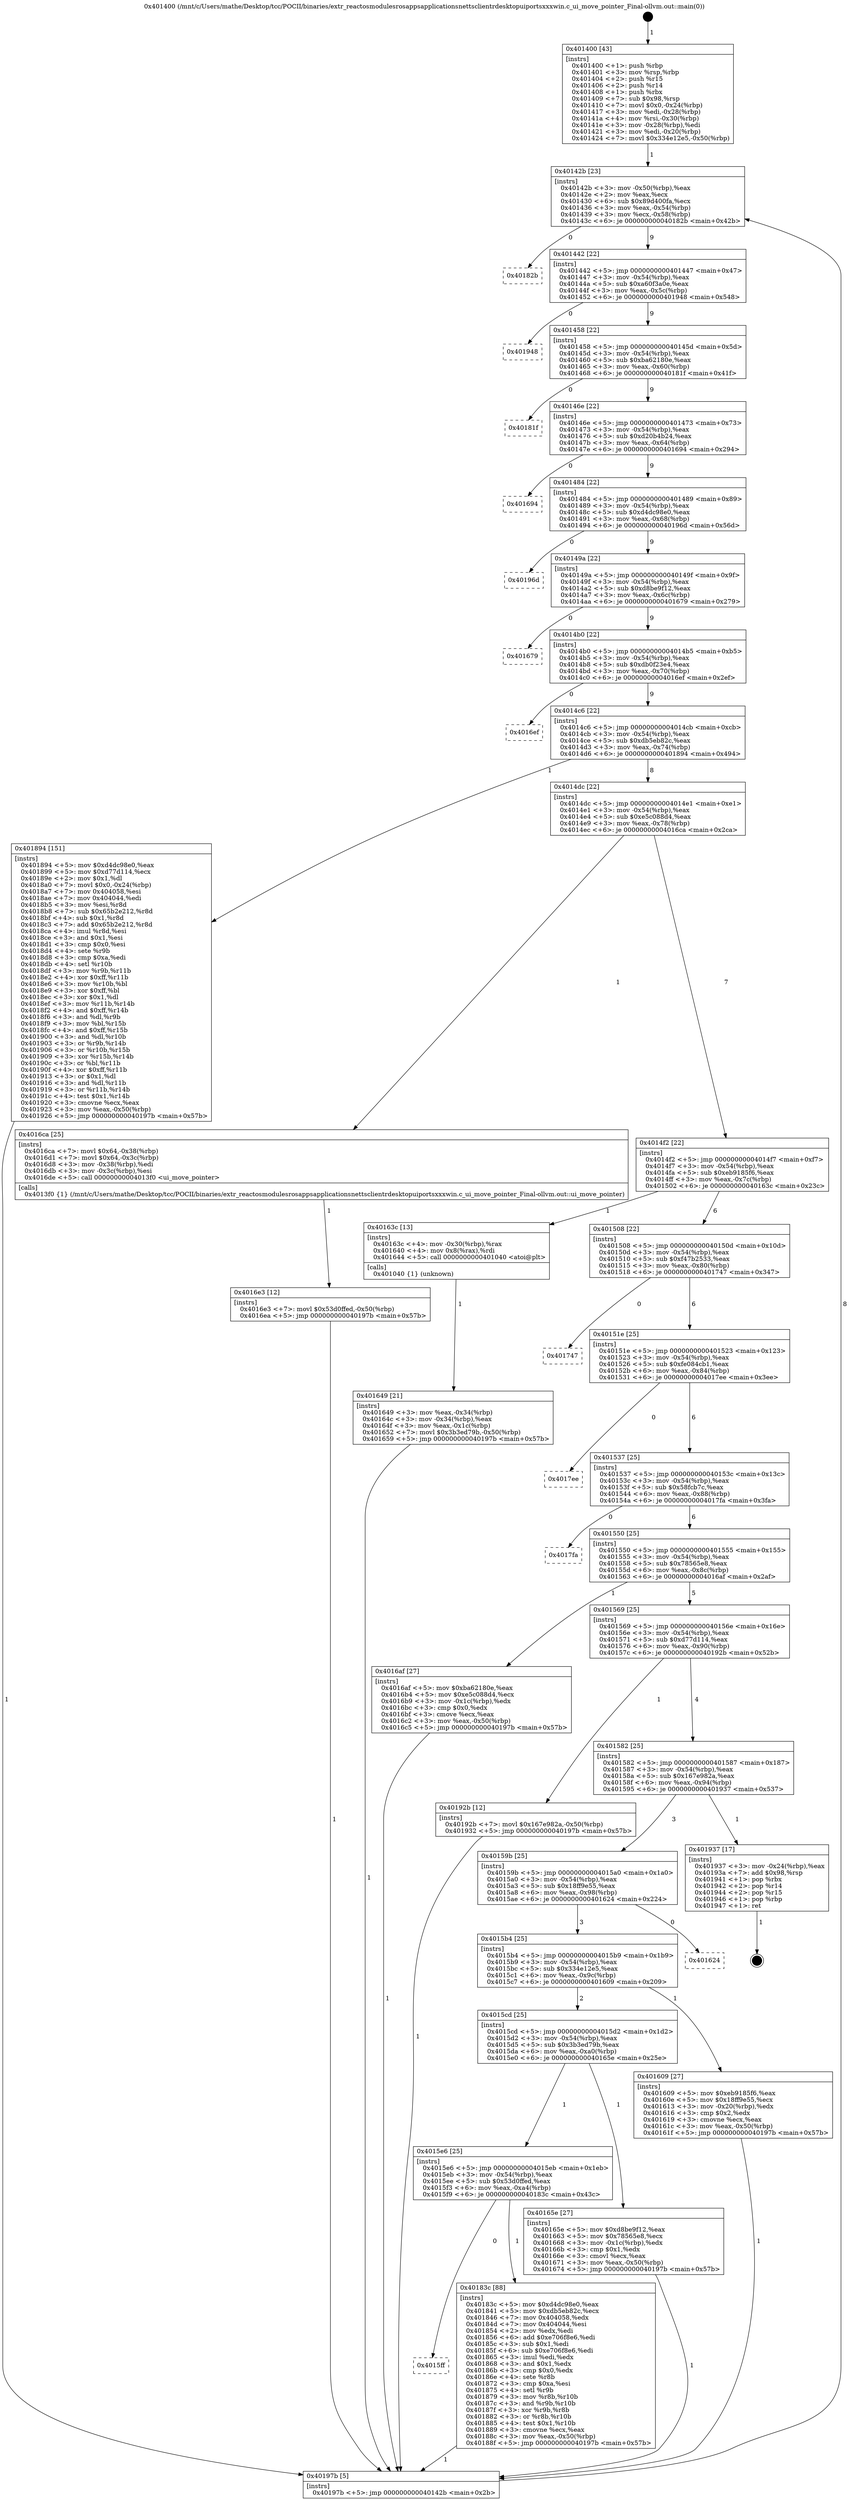 digraph "0x401400" {
  label = "0x401400 (/mnt/c/Users/mathe/Desktop/tcc/POCII/binaries/extr_reactosmodulesrosappsapplicationsnettsclientrdesktopuiportsxxxwin.c_ui_move_pointer_Final-ollvm.out::main(0))"
  labelloc = "t"
  node[shape=record]

  Entry [label="",width=0.3,height=0.3,shape=circle,fillcolor=black,style=filled]
  "0x40142b" [label="{
     0x40142b [23]\l
     | [instrs]\l
     &nbsp;&nbsp;0x40142b \<+3\>: mov -0x50(%rbp),%eax\l
     &nbsp;&nbsp;0x40142e \<+2\>: mov %eax,%ecx\l
     &nbsp;&nbsp;0x401430 \<+6\>: sub $0x89d400fa,%ecx\l
     &nbsp;&nbsp;0x401436 \<+3\>: mov %eax,-0x54(%rbp)\l
     &nbsp;&nbsp;0x401439 \<+3\>: mov %ecx,-0x58(%rbp)\l
     &nbsp;&nbsp;0x40143c \<+6\>: je 000000000040182b \<main+0x42b\>\l
  }"]
  "0x40182b" [label="{
     0x40182b\l
  }", style=dashed]
  "0x401442" [label="{
     0x401442 [22]\l
     | [instrs]\l
     &nbsp;&nbsp;0x401442 \<+5\>: jmp 0000000000401447 \<main+0x47\>\l
     &nbsp;&nbsp;0x401447 \<+3\>: mov -0x54(%rbp),%eax\l
     &nbsp;&nbsp;0x40144a \<+5\>: sub $0xa60f3a0e,%eax\l
     &nbsp;&nbsp;0x40144f \<+3\>: mov %eax,-0x5c(%rbp)\l
     &nbsp;&nbsp;0x401452 \<+6\>: je 0000000000401948 \<main+0x548\>\l
  }"]
  Exit [label="",width=0.3,height=0.3,shape=circle,fillcolor=black,style=filled,peripheries=2]
  "0x401948" [label="{
     0x401948\l
  }", style=dashed]
  "0x401458" [label="{
     0x401458 [22]\l
     | [instrs]\l
     &nbsp;&nbsp;0x401458 \<+5\>: jmp 000000000040145d \<main+0x5d\>\l
     &nbsp;&nbsp;0x40145d \<+3\>: mov -0x54(%rbp),%eax\l
     &nbsp;&nbsp;0x401460 \<+5\>: sub $0xba62180e,%eax\l
     &nbsp;&nbsp;0x401465 \<+3\>: mov %eax,-0x60(%rbp)\l
     &nbsp;&nbsp;0x401468 \<+6\>: je 000000000040181f \<main+0x41f\>\l
  }"]
  "0x4015ff" [label="{
     0x4015ff\l
  }", style=dashed]
  "0x40181f" [label="{
     0x40181f\l
  }", style=dashed]
  "0x40146e" [label="{
     0x40146e [22]\l
     | [instrs]\l
     &nbsp;&nbsp;0x40146e \<+5\>: jmp 0000000000401473 \<main+0x73\>\l
     &nbsp;&nbsp;0x401473 \<+3\>: mov -0x54(%rbp),%eax\l
     &nbsp;&nbsp;0x401476 \<+5\>: sub $0xd20b4b24,%eax\l
     &nbsp;&nbsp;0x40147b \<+3\>: mov %eax,-0x64(%rbp)\l
     &nbsp;&nbsp;0x40147e \<+6\>: je 0000000000401694 \<main+0x294\>\l
  }"]
  "0x40183c" [label="{
     0x40183c [88]\l
     | [instrs]\l
     &nbsp;&nbsp;0x40183c \<+5\>: mov $0xd4dc98e0,%eax\l
     &nbsp;&nbsp;0x401841 \<+5\>: mov $0xdb5eb82c,%ecx\l
     &nbsp;&nbsp;0x401846 \<+7\>: mov 0x404058,%edx\l
     &nbsp;&nbsp;0x40184d \<+7\>: mov 0x404044,%esi\l
     &nbsp;&nbsp;0x401854 \<+2\>: mov %edx,%edi\l
     &nbsp;&nbsp;0x401856 \<+6\>: add $0xe706f8e6,%edi\l
     &nbsp;&nbsp;0x40185c \<+3\>: sub $0x1,%edi\l
     &nbsp;&nbsp;0x40185f \<+6\>: sub $0xe706f8e6,%edi\l
     &nbsp;&nbsp;0x401865 \<+3\>: imul %edi,%edx\l
     &nbsp;&nbsp;0x401868 \<+3\>: and $0x1,%edx\l
     &nbsp;&nbsp;0x40186b \<+3\>: cmp $0x0,%edx\l
     &nbsp;&nbsp;0x40186e \<+4\>: sete %r8b\l
     &nbsp;&nbsp;0x401872 \<+3\>: cmp $0xa,%esi\l
     &nbsp;&nbsp;0x401875 \<+4\>: setl %r9b\l
     &nbsp;&nbsp;0x401879 \<+3\>: mov %r8b,%r10b\l
     &nbsp;&nbsp;0x40187c \<+3\>: and %r9b,%r10b\l
     &nbsp;&nbsp;0x40187f \<+3\>: xor %r9b,%r8b\l
     &nbsp;&nbsp;0x401882 \<+3\>: or %r8b,%r10b\l
     &nbsp;&nbsp;0x401885 \<+4\>: test $0x1,%r10b\l
     &nbsp;&nbsp;0x401889 \<+3\>: cmovne %ecx,%eax\l
     &nbsp;&nbsp;0x40188c \<+3\>: mov %eax,-0x50(%rbp)\l
     &nbsp;&nbsp;0x40188f \<+5\>: jmp 000000000040197b \<main+0x57b\>\l
  }"]
  "0x401694" [label="{
     0x401694\l
  }", style=dashed]
  "0x401484" [label="{
     0x401484 [22]\l
     | [instrs]\l
     &nbsp;&nbsp;0x401484 \<+5\>: jmp 0000000000401489 \<main+0x89\>\l
     &nbsp;&nbsp;0x401489 \<+3\>: mov -0x54(%rbp),%eax\l
     &nbsp;&nbsp;0x40148c \<+5\>: sub $0xd4dc98e0,%eax\l
     &nbsp;&nbsp;0x401491 \<+3\>: mov %eax,-0x68(%rbp)\l
     &nbsp;&nbsp;0x401494 \<+6\>: je 000000000040196d \<main+0x56d\>\l
  }"]
  "0x4016e3" [label="{
     0x4016e3 [12]\l
     | [instrs]\l
     &nbsp;&nbsp;0x4016e3 \<+7\>: movl $0x53d0ffed,-0x50(%rbp)\l
     &nbsp;&nbsp;0x4016ea \<+5\>: jmp 000000000040197b \<main+0x57b\>\l
  }"]
  "0x40196d" [label="{
     0x40196d\l
  }", style=dashed]
  "0x40149a" [label="{
     0x40149a [22]\l
     | [instrs]\l
     &nbsp;&nbsp;0x40149a \<+5\>: jmp 000000000040149f \<main+0x9f\>\l
     &nbsp;&nbsp;0x40149f \<+3\>: mov -0x54(%rbp),%eax\l
     &nbsp;&nbsp;0x4014a2 \<+5\>: sub $0xd8be9f12,%eax\l
     &nbsp;&nbsp;0x4014a7 \<+3\>: mov %eax,-0x6c(%rbp)\l
     &nbsp;&nbsp;0x4014aa \<+6\>: je 0000000000401679 \<main+0x279\>\l
  }"]
  "0x4015e6" [label="{
     0x4015e6 [25]\l
     | [instrs]\l
     &nbsp;&nbsp;0x4015e6 \<+5\>: jmp 00000000004015eb \<main+0x1eb\>\l
     &nbsp;&nbsp;0x4015eb \<+3\>: mov -0x54(%rbp),%eax\l
     &nbsp;&nbsp;0x4015ee \<+5\>: sub $0x53d0ffed,%eax\l
     &nbsp;&nbsp;0x4015f3 \<+6\>: mov %eax,-0xa4(%rbp)\l
     &nbsp;&nbsp;0x4015f9 \<+6\>: je 000000000040183c \<main+0x43c\>\l
  }"]
  "0x401679" [label="{
     0x401679\l
  }", style=dashed]
  "0x4014b0" [label="{
     0x4014b0 [22]\l
     | [instrs]\l
     &nbsp;&nbsp;0x4014b0 \<+5\>: jmp 00000000004014b5 \<main+0xb5\>\l
     &nbsp;&nbsp;0x4014b5 \<+3\>: mov -0x54(%rbp),%eax\l
     &nbsp;&nbsp;0x4014b8 \<+5\>: sub $0xdb0f23e4,%eax\l
     &nbsp;&nbsp;0x4014bd \<+3\>: mov %eax,-0x70(%rbp)\l
     &nbsp;&nbsp;0x4014c0 \<+6\>: je 00000000004016ef \<main+0x2ef\>\l
  }"]
  "0x40165e" [label="{
     0x40165e [27]\l
     | [instrs]\l
     &nbsp;&nbsp;0x40165e \<+5\>: mov $0xd8be9f12,%eax\l
     &nbsp;&nbsp;0x401663 \<+5\>: mov $0x78565e8,%ecx\l
     &nbsp;&nbsp;0x401668 \<+3\>: mov -0x1c(%rbp),%edx\l
     &nbsp;&nbsp;0x40166b \<+3\>: cmp $0x1,%edx\l
     &nbsp;&nbsp;0x40166e \<+3\>: cmovl %ecx,%eax\l
     &nbsp;&nbsp;0x401671 \<+3\>: mov %eax,-0x50(%rbp)\l
     &nbsp;&nbsp;0x401674 \<+5\>: jmp 000000000040197b \<main+0x57b\>\l
  }"]
  "0x4016ef" [label="{
     0x4016ef\l
  }", style=dashed]
  "0x4014c6" [label="{
     0x4014c6 [22]\l
     | [instrs]\l
     &nbsp;&nbsp;0x4014c6 \<+5\>: jmp 00000000004014cb \<main+0xcb\>\l
     &nbsp;&nbsp;0x4014cb \<+3\>: mov -0x54(%rbp),%eax\l
     &nbsp;&nbsp;0x4014ce \<+5\>: sub $0xdb5eb82c,%eax\l
     &nbsp;&nbsp;0x4014d3 \<+3\>: mov %eax,-0x74(%rbp)\l
     &nbsp;&nbsp;0x4014d6 \<+6\>: je 0000000000401894 \<main+0x494\>\l
  }"]
  "0x401649" [label="{
     0x401649 [21]\l
     | [instrs]\l
     &nbsp;&nbsp;0x401649 \<+3\>: mov %eax,-0x34(%rbp)\l
     &nbsp;&nbsp;0x40164c \<+3\>: mov -0x34(%rbp),%eax\l
     &nbsp;&nbsp;0x40164f \<+3\>: mov %eax,-0x1c(%rbp)\l
     &nbsp;&nbsp;0x401652 \<+7\>: movl $0x3b3ed79b,-0x50(%rbp)\l
     &nbsp;&nbsp;0x401659 \<+5\>: jmp 000000000040197b \<main+0x57b\>\l
  }"]
  "0x401894" [label="{
     0x401894 [151]\l
     | [instrs]\l
     &nbsp;&nbsp;0x401894 \<+5\>: mov $0xd4dc98e0,%eax\l
     &nbsp;&nbsp;0x401899 \<+5\>: mov $0xd77d114,%ecx\l
     &nbsp;&nbsp;0x40189e \<+2\>: mov $0x1,%dl\l
     &nbsp;&nbsp;0x4018a0 \<+7\>: movl $0x0,-0x24(%rbp)\l
     &nbsp;&nbsp;0x4018a7 \<+7\>: mov 0x404058,%esi\l
     &nbsp;&nbsp;0x4018ae \<+7\>: mov 0x404044,%edi\l
     &nbsp;&nbsp;0x4018b5 \<+3\>: mov %esi,%r8d\l
     &nbsp;&nbsp;0x4018b8 \<+7\>: sub $0x65b2e212,%r8d\l
     &nbsp;&nbsp;0x4018bf \<+4\>: sub $0x1,%r8d\l
     &nbsp;&nbsp;0x4018c3 \<+7\>: add $0x65b2e212,%r8d\l
     &nbsp;&nbsp;0x4018ca \<+4\>: imul %r8d,%esi\l
     &nbsp;&nbsp;0x4018ce \<+3\>: and $0x1,%esi\l
     &nbsp;&nbsp;0x4018d1 \<+3\>: cmp $0x0,%esi\l
     &nbsp;&nbsp;0x4018d4 \<+4\>: sete %r9b\l
     &nbsp;&nbsp;0x4018d8 \<+3\>: cmp $0xa,%edi\l
     &nbsp;&nbsp;0x4018db \<+4\>: setl %r10b\l
     &nbsp;&nbsp;0x4018df \<+3\>: mov %r9b,%r11b\l
     &nbsp;&nbsp;0x4018e2 \<+4\>: xor $0xff,%r11b\l
     &nbsp;&nbsp;0x4018e6 \<+3\>: mov %r10b,%bl\l
     &nbsp;&nbsp;0x4018e9 \<+3\>: xor $0xff,%bl\l
     &nbsp;&nbsp;0x4018ec \<+3\>: xor $0x1,%dl\l
     &nbsp;&nbsp;0x4018ef \<+3\>: mov %r11b,%r14b\l
     &nbsp;&nbsp;0x4018f2 \<+4\>: and $0xff,%r14b\l
     &nbsp;&nbsp;0x4018f6 \<+3\>: and %dl,%r9b\l
     &nbsp;&nbsp;0x4018f9 \<+3\>: mov %bl,%r15b\l
     &nbsp;&nbsp;0x4018fc \<+4\>: and $0xff,%r15b\l
     &nbsp;&nbsp;0x401900 \<+3\>: and %dl,%r10b\l
     &nbsp;&nbsp;0x401903 \<+3\>: or %r9b,%r14b\l
     &nbsp;&nbsp;0x401906 \<+3\>: or %r10b,%r15b\l
     &nbsp;&nbsp;0x401909 \<+3\>: xor %r15b,%r14b\l
     &nbsp;&nbsp;0x40190c \<+3\>: or %bl,%r11b\l
     &nbsp;&nbsp;0x40190f \<+4\>: xor $0xff,%r11b\l
     &nbsp;&nbsp;0x401913 \<+3\>: or $0x1,%dl\l
     &nbsp;&nbsp;0x401916 \<+3\>: and %dl,%r11b\l
     &nbsp;&nbsp;0x401919 \<+3\>: or %r11b,%r14b\l
     &nbsp;&nbsp;0x40191c \<+4\>: test $0x1,%r14b\l
     &nbsp;&nbsp;0x401920 \<+3\>: cmovne %ecx,%eax\l
     &nbsp;&nbsp;0x401923 \<+3\>: mov %eax,-0x50(%rbp)\l
     &nbsp;&nbsp;0x401926 \<+5\>: jmp 000000000040197b \<main+0x57b\>\l
  }"]
  "0x4014dc" [label="{
     0x4014dc [22]\l
     | [instrs]\l
     &nbsp;&nbsp;0x4014dc \<+5\>: jmp 00000000004014e1 \<main+0xe1\>\l
     &nbsp;&nbsp;0x4014e1 \<+3\>: mov -0x54(%rbp),%eax\l
     &nbsp;&nbsp;0x4014e4 \<+5\>: sub $0xe5c088d4,%eax\l
     &nbsp;&nbsp;0x4014e9 \<+3\>: mov %eax,-0x78(%rbp)\l
     &nbsp;&nbsp;0x4014ec \<+6\>: je 00000000004016ca \<main+0x2ca\>\l
  }"]
  "0x401400" [label="{
     0x401400 [43]\l
     | [instrs]\l
     &nbsp;&nbsp;0x401400 \<+1\>: push %rbp\l
     &nbsp;&nbsp;0x401401 \<+3\>: mov %rsp,%rbp\l
     &nbsp;&nbsp;0x401404 \<+2\>: push %r15\l
     &nbsp;&nbsp;0x401406 \<+2\>: push %r14\l
     &nbsp;&nbsp;0x401408 \<+1\>: push %rbx\l
     &nbsp;&nbsp;0x401409 \<+7\>: sub $0x98,%rsp\l
     &nbsp;&nbsp;0x401410 \<+7\>: movl $0x0,-0x24(%rbp)\l
     &nbsp;&nbsp;0x401417 \<+3\>: mov %edi,-0x28(%rbp)\l
     &nbsp;&nbsp;0x40141a \<+4\>: mov %rsi,-0x30(%rbp)\l
     &nbsp;&nbsp;0x40141e \<+3\>: mov -0x28(%rbp),%edi\l
     &nbsp;&nbsp;0x401421 \<+3\>: mov %edi,-0x20(%rbp)\l
     &nbsp;&nbsp;0x401424 \<+7\>: movl $0x334e12e5,-0x50(%rbp)\l
  }"]
  "0x4016ca" [label="{
     0x4016ca [25]\l
     | [instrs]\l
     &nbsp;&nbsp;0x4016ca \<+7\>: movl $0x64,-0x38(%rbp)\l
     &nbsp;&nbsp;0x4016d1 \<+7\>: movl $0x64,-0x3c(%rbp)\l
     &nbsp;&nbsp;0x4016d8 \<+3\>: mov -0x38(%rbp),%edi\l
     &nbsp;&nbsp;0x4016db \<+3\>: mov -0x3c(%rbp),%esi\l
     &nbsp;&nbsp;0x4016de \<+5\>: call 00000000004013f0 \<ui_move_pointer\>\l
     | [calls]\l
     &nbsp;&nbsp;0x4013f0 \{1\} (/mnt/c/Users/mathe/Desktop/tcc/POCII/binaries/extr_reactosmodulesrosappsapplicationsnettsclientrdesktopuiportsxxxwin.c_ui_move_pointer_Final-ollvm.out::ui_move_pointer)\l
  }"]
  "0x4014f2" [label="{
     0x4014f2 [22]\l
     | [instrs]\l
     &nbsp;&nbsp;0x4014f2 \<+5\>: jmp 00000000004014f7 \<main+0xf7\>\l
     &nbsp;&nbsp;0x4014f7 \<+3\>: mov -0x54(%rbp),%eax\l
     &nbsp;&nbsp;0x4014fa \<+5\>: sub $0xeb9185f6,%eax\l
     &nbsp;&nbsp;0x4014ff \<+3\>: mov %eax,-0x7c(%rbp)\l
     &nbsp;&nbsp;0x401502 \<+6\>: je 000000000040163c \<main+0x23c\>\l
  }"]
  "0x40197b" [label="{
     0x40197b [5]\l
     | [instrs]\l
     &nbsp;&nbsp;0x40197b \<+5\>: jmp 000000000040142b \<main+0x2b\>\l
  }"]
  "0x40163c" [label="{
     0x40163c [13]\l
     | [instrs]\l
     &nbsp;&nbsp;0x40163c \<+4\>: mov -0x30(%rbp),%rax\l
     &nbsp;&nbsp;0x401640 \<+4\>: mov 0x8(%rax),%rdi\l
     &nbsp;&nbsp;0x401644 \<+5\>: call 0000000000401040 \<atoi@plt\>\l
     | [calls]\l
     &nbsp;&nbsp;0x401040 \{1\} (unknown)\l
  }"]
  "0x401508" [label="{
     0x401508 [22]\l
     | [instrs]\l
     &nbsp;&nbsp;0x401508 \<+5\>: jmp 000000000040150d \<main+0x10d\>\l
     &nbsp;&nbsp;0x40150d \<+3\>: mov -0x54(%rbp),%eax\l
     &nbsp;&nbsp;0x401510 \<+5\>: sub $0xf47b2533,%eax\l
     &nbsp;&nbsp;0x401515 \<+3\>: mov %eax,-0x80(%rbp)\l
     &nbsp;&nbsp;0x401518 \<+6\>: je 0000000000401747 \<main+0x347\>\l
  }"]
  "0x4015cd" [label="{
     0x4015cd [25]\l
     | [instrs]\l
     &nbsp;&nbsp;0x4015cd \<+5\>: jmp 00000000004015d2 \<main+0x1d2\>\l
     &nbsp;&nbsp;0x4015d2 \<+3\>: mov -0x54(%rbp),%eax\l
     &nbsp;&nbsp;0x4015d5 \<+5\>: sub $0x3b3ed79b,%eax\l
     &nbsp;&nbsp;0x4015da \<+6\>: mov %eax,-0xa0(%rbp)\l
     &nbsp;&nbsp;0x4015e0 \<+6\>: je 000000000040165e \<main+0x25e\>\l
  }"]
  "0x401747" [label="{
     0x401747\l
  }", style=dashed]
  "0x40151e" [label="{
     0x40151e [25]\l
     | [instrs]\l
     &nbsp;&nbsp;0x40151e \<+5\>: jmp 0000000000401523 \<main+0x123\>\l
     &nbsp;&nbsp;0x401523 \<+3\>: mov -0x54(%rbp),%eax\l
     &nbsp;&nbsp;0x401526 \<+5\>: sub $0xfe084cb1,%eax\l
     &nbsp;&nbsp;0x40152b \<+6\>: mov %eax,-0x84(%rbp)\l
     &nbsp;&nbsp;0x401531 \<+6\>: je 00000000004017ee \<main+0x3ee\>\l
  }"]
  "0x401609" [label="{
     0x401609 [27]\l
     | [instrs]\l
     &nbsp;&nbsp;0x401609 \<+5\>: mov $0xeb9185f6,%eax\l
     &nbsp;&nbsp;0x40160e \<+5\>: mov $0x18ff9e55,%ecx\l
     &nbsp;&nbsp;0x401613 \<+3\>: mov -0x20(%rbp),%edx\l
     &nbsp;&nbsp;0x401616 \<+3\>: cmp $0x2,%edx\l
     &nbsp;&nbsp;0x401619 \<+3\>: cmovne %ecx,%eax\l
     &nbsp;&nbsp;0x40161c \<+3\>: mov %eax,-0x50(%rbp)\l
     &nbsp;&nbsp;0x40161f \<+5\>: jmp 000000000040197b \<main+0x57b\>\l
  }"]
  "0x4017ee" [label="{
     0x4017ee\l
  }", style=dashed]
  "0x401537" [label="{
     0x401537 [25]\l
     | [instrs]\l
     &nbsp;&nbsp;0x401537 \<+5\>: jmp 000000000040153c \<main+0x13c\>\l
     &nbsp;&nbsp;0x40153c \<+3\>: mov -0x54(%rbp),%eax\l
     &nbsp;&nbsp;0x40153f \<+5\>: sub $0x58fcb7c,%eax\l
     &nbsp;&nbsp;0x401544 \<+6\>: mov %eax,-0x88(%rbp)\l
     &nbsp;&nbsp;0x40154a \<+6\>: je 00000000004017fa \<main+0x3fa\>\l
  }"]
  "0x4015b4" [label="{
     0x4015b4 [25]\l
     | [instrs]\l
     &nbsp;&nbsp;0x4015b4 \<+5\>: jmp 00000000004015b9 \<main+0x1b9\>\l
     &nbsp;&nbsp;0x4015b9 \<+3\>: mov -0x54(%rbp),%eax\l
     &nbsp;&nbsp;0x4015bc \<+5\>: sub $0x334e12e5,%eax\l
     &nbsp;&nbsp;0x4015c1 \<+6\>: mov %eax,-0x9c(%rbp)\l
     &nbsp;&nbsp;0x4015c7 \<+6\>: je 0000000000401609 \<main+0x209\>\l
  }"]
  "0x4017fa" [label="{
     0x4017fa\l
  }", style=dashed]
  "0x401550" [label="{
     0x401550 [25]\l
     | [instrs]\l
     &nbsp;&nbsp;0x401550 \<+5\>: jmp 0000000000401555 \<main+0x155\>\l
     &nbsp;&nbsp;0x401555 \<+3\>: mov -0x54(%rbp),%eax\l
     &nbsp;&nbsp;0x401558 \<+5\>: sub $0x78565e8,%eax\l
     &nbsp;&nbsp;0x40155d \<+6\>: mov %eax,-0x8c(%rbp)\l
     &nbsp;&nbsp;0x401563 \<+6\>: je 00000000004016af \<main+0x2af\>\l
  }"]
  "0x401624" [label="{
     0x401624\l
  }", style=dashed]
  "0x4016af" [label="{
     0x4016af [27]\l
     | [instrs]\l
     &nbsp;&nbsp;0x4016af \<+5\>: mov $0xba62180e,%eax\l
     &nbsp;&nbsp;0x4016b4 \<+5\>: mov $0xe5c088d4,%ecx\l
     &nbsp;&nbsp;0x4016b9 \<+3\>: mov -0x1c(%rbp),%edx\l
     &nbsp;&nbsp;0x4016bc \<+3\>: cmp $0x0,%edx\l
     &nbsp;&nbsp;0x4016bf \<+3\>: cmove %ecx,%eax\l
     &nbsp;&nbsp;0x4016c2 \<+3\>: mov %eax,-0x50(%rbp)\l
     &nbsp;&nbsp;0x4016c5 \<+5\>: jmp 000000000040197b \<main+0x57b\>\l
  }"]
  "0x401569" [label="{
     0x401569 [25]\l
     | [instrs]\l
     &nbsp;&nbsp;0x401569 \<+5\>: jmp 000000000040156e \<main+0x16e\>\l
     &nbsp;&nbsp;0x40156e \<+3\>: mov -0x54(%rbp),%eax\l
     &nbsp;&nbsp;0x401571 \<+5\>: sub $0xd77d114,%eax\l
     &nbsp;&nbsp;0x401576 \<+6\>: mov %eax,-0x90(%rbp)\l
     &nbsp;&nbsp;0x40157c \<+6\>: je 000000000040192b \<main+0x52b\>\l
  }"]
  "0x40159b" [label="{
     0x40159b [25]\l
     | [instrs]\l
     &nbsp;&nbsp;0x40159b \<+5\>: jmp 00000000004015a0 \<main+0x1a0\>\l
     &nbsp;&nbsp;0x4015a0 \<+3\>: mov -0x54(%rbp),%eax\l
     &nbsp;&nbsp;0x4015a3 \<+5\>: sub $0x18ff9e55,%eax\l
     &nbsp;&nbsp;0x4015a8 \<+6\>: mov %eax,-0x98(%rbp)\l
     &nbsp;&nbsp;0x4015ae \<+6\>: je 0000000000401624 \<main+0x224\>\l
  }"]
  "0x40192b" [label="{
     0x40192b [12]\l
     | [instrs]\l
     &nbsp;&nbsp;0x40192b \<+7\>: movl $0x167e982a,-0x50(%rbp)\l
     &nbsp;&nbsp;0x401932 \<+5\>: jmp 000000000040197b \<main+0x57b\>\l
  }"]
  "0x401582" [label="{
     0x401582 [25]\l
     | [instrs]\l
     &nbsp;&nbsp;0x401582 \<+5\>: jmp 0000000000401587 \<main+0x187\>\l
     &nbsp;&nbsp;0x401587 \<+3\>: mov -0x54(%rbp),%eax\l
     &nbsp;&nbsp;0x40158a \<+5\>: sub $0x167e982a,%eax\l
     &nbsp;&nbsp;0x40158f \<+6\>: mov %eax,-0x94(%rbp)\l
     &nbsp;&nbsp;0x401595 \<+6\>: je 0000000000401937 \<main+0x537\>\l
  }"]
  "0x401937" [label="{
     0x401937 [17]\l
     | [instrs]\l
     &nbsp;&nbsp;0x401937 \<+3\>: mov -0x24(%rbp),%eax\l
     &nbsp;&nbsp;0x40193a \<+7\>: add $0x98,%rsp\l
     &nbsp;&nbsp;0x401941 \<+1\>: pop %rbx\l
     &nbsp;&nbsp;0x401942 \<+2\>: pop %r14\l
     &nbsp;&nbsp;0x401944 \<+2\>: pop %r15\l
     &nbsp;&nbsp;0x401946 \<+1\>: pop %rbp\l
     &nbsp;&nbsp;0x401947 \<+1\>: ret\l
  }"]
  Entry -> "0x401400" [label=" 1"]
  "0x40142b" -> "0x40182b" [label=" 0"]
  "0x40142b" -> "0x401442" [label=" 9"]
  "0x401937" -> Exit [label=" 1"]
  "0x401442" -> "0x401948" [label=" 0"]
  "0x401442" -> "0x401458" [label=" 9"]
  "0x40192b" -> "0x40197b" [label=" 1"]
  "0x401458" -> "0x40181f" [label=" 0"]
  "0x401458" -> "0x40146e" [label=" 9"]
  "0x401894" -> "0x40197b" [label=" 1"]
  "0x40146e" -> "0x401694" [label=" 0"]
  "0x40146e" -> "0x401484" [label=" 9"]
  "0x40183c" -> "0x40197b" [label=" 1"]
  "0x401484" -> "0x40196d" [label=" 0"]
  "0x401484" -> "0x40149a" [label=" 9"]
  "0x4015e6" -> "0x40183c" [label=" 1"]
  "0x40149a" -> "0x401679" [label=" 0"]
  "0x40149a" -> "0x4014b0" [label=" 9"]
  "0x4015e6" -> "0x4015ff" [label=" 0"]
  "0x4014b0" -> "0x4016ef" [label=" 0"]
  "0x4014b0" -> "0x4014c6" [label=" 9"]
  "0x4016e3" -> "0x40197b" [label=" 1"]
  "0x4014c6" -> "0x401894" [label=" 1"]
  "0x4014c6" -> "0x4014dc" [label=" 8"]
  "0x4016af" -> "0x40197b" [label=" 1"]
  "0x4014dc" -> "0x4016ca" [label=" 1"]
  "0x4014dc" -> "0x4014f2" [label=" 7"]
  "0x40165e" -> "0x40197b" [label=" 1"]
  "0x4014f2" -> "0x40163c" [label=" 1"]
  "0x4014f2" -> "0x401508" [label=" 6"]
  "0x4015cd" -> "0x4015e6" [label=" 1"]
  "0x401508" -> "0x401747" [label=" 0"]
  "0x401508" -> "0x40151e" [label=" 6"]
  "0x4015cd" -> "0x40165e" [label=" 1"]
  "0x40151e" -> "0x4017ee" [label=" 0"]
  "0x40151e" -> "0x401537" [label=" 6"]
  "0x4016ca" -> "0x4016e3" [label=" 1"]
  "0x401537" -> "0x4017fa" [label=" 0"]
  "0x401537" -> "0x401550" [label=" 6"]
  "0x40163c" -> "0x401649" [label=" 1"]
  "0x401550" -> "0x4016af" [label=" 1"]
  "0x401550" -> "0x401569" [label=" 5"]
  "0x40197b" -> "0x40142b" [label=" 8"]
  "0x401569" -> "0x40192b" [label=" 1"]
  "0x401569" -> "0x401582" [label=" 4"]
  "0x401609" -> "0x40197b" [label=" 1"]
  "0x401582" -> "0x401937" [label=" 1"]
  "0x401582" -> "0x40159b" [label=" 3"]
  "0x401400" -> "0x40142b" [label=" 1"]
  "0x40159b" -> "0x401624" [label=" 0"]
  "0x40159b" -> "0x4015b4" [label=" 3"]
  "0x401649" -> "0x40197b" [label=" 1"]
  "0x4015b4" -> "0x401609" [label=" 1"]
  "0x4015b4" -> "0x4015cd" [label=" 2"]
}
